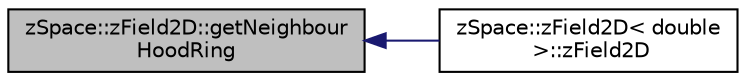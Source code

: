 digraph "zSpace::zField2D::getNeighbourHoodRing"
{
  edge [fontname="Helvetica",fontsize="10",labelfontname="Helvetica",labelfontsize="10"];
  node [fontname="Helvetica",fontsize="10",shape=record];
  rankdir="LR";
  Node25 [label="zSpace::zField2D::getNeighbour\lHoodRing",height=0.2,width=0.4,color="black", fillcolor="grey75", style="filled", fontcolor="black"];
  Node25 -> Node26 [dir="back",color="midnightblue",fontsize="10",style="solid",fontname="Helvetica"];
  Node26 [label="zSpace::zField2D\< double\l \>::zField2D",height=0.2,width=0.4,color="black", fillcolor="white", style="filled",URL="$classz_space_1_1z_field2_d.html#ad31805be6c55b01509c0bf97ef1695dd",tooltip="Overloaded constructor. "];
}
